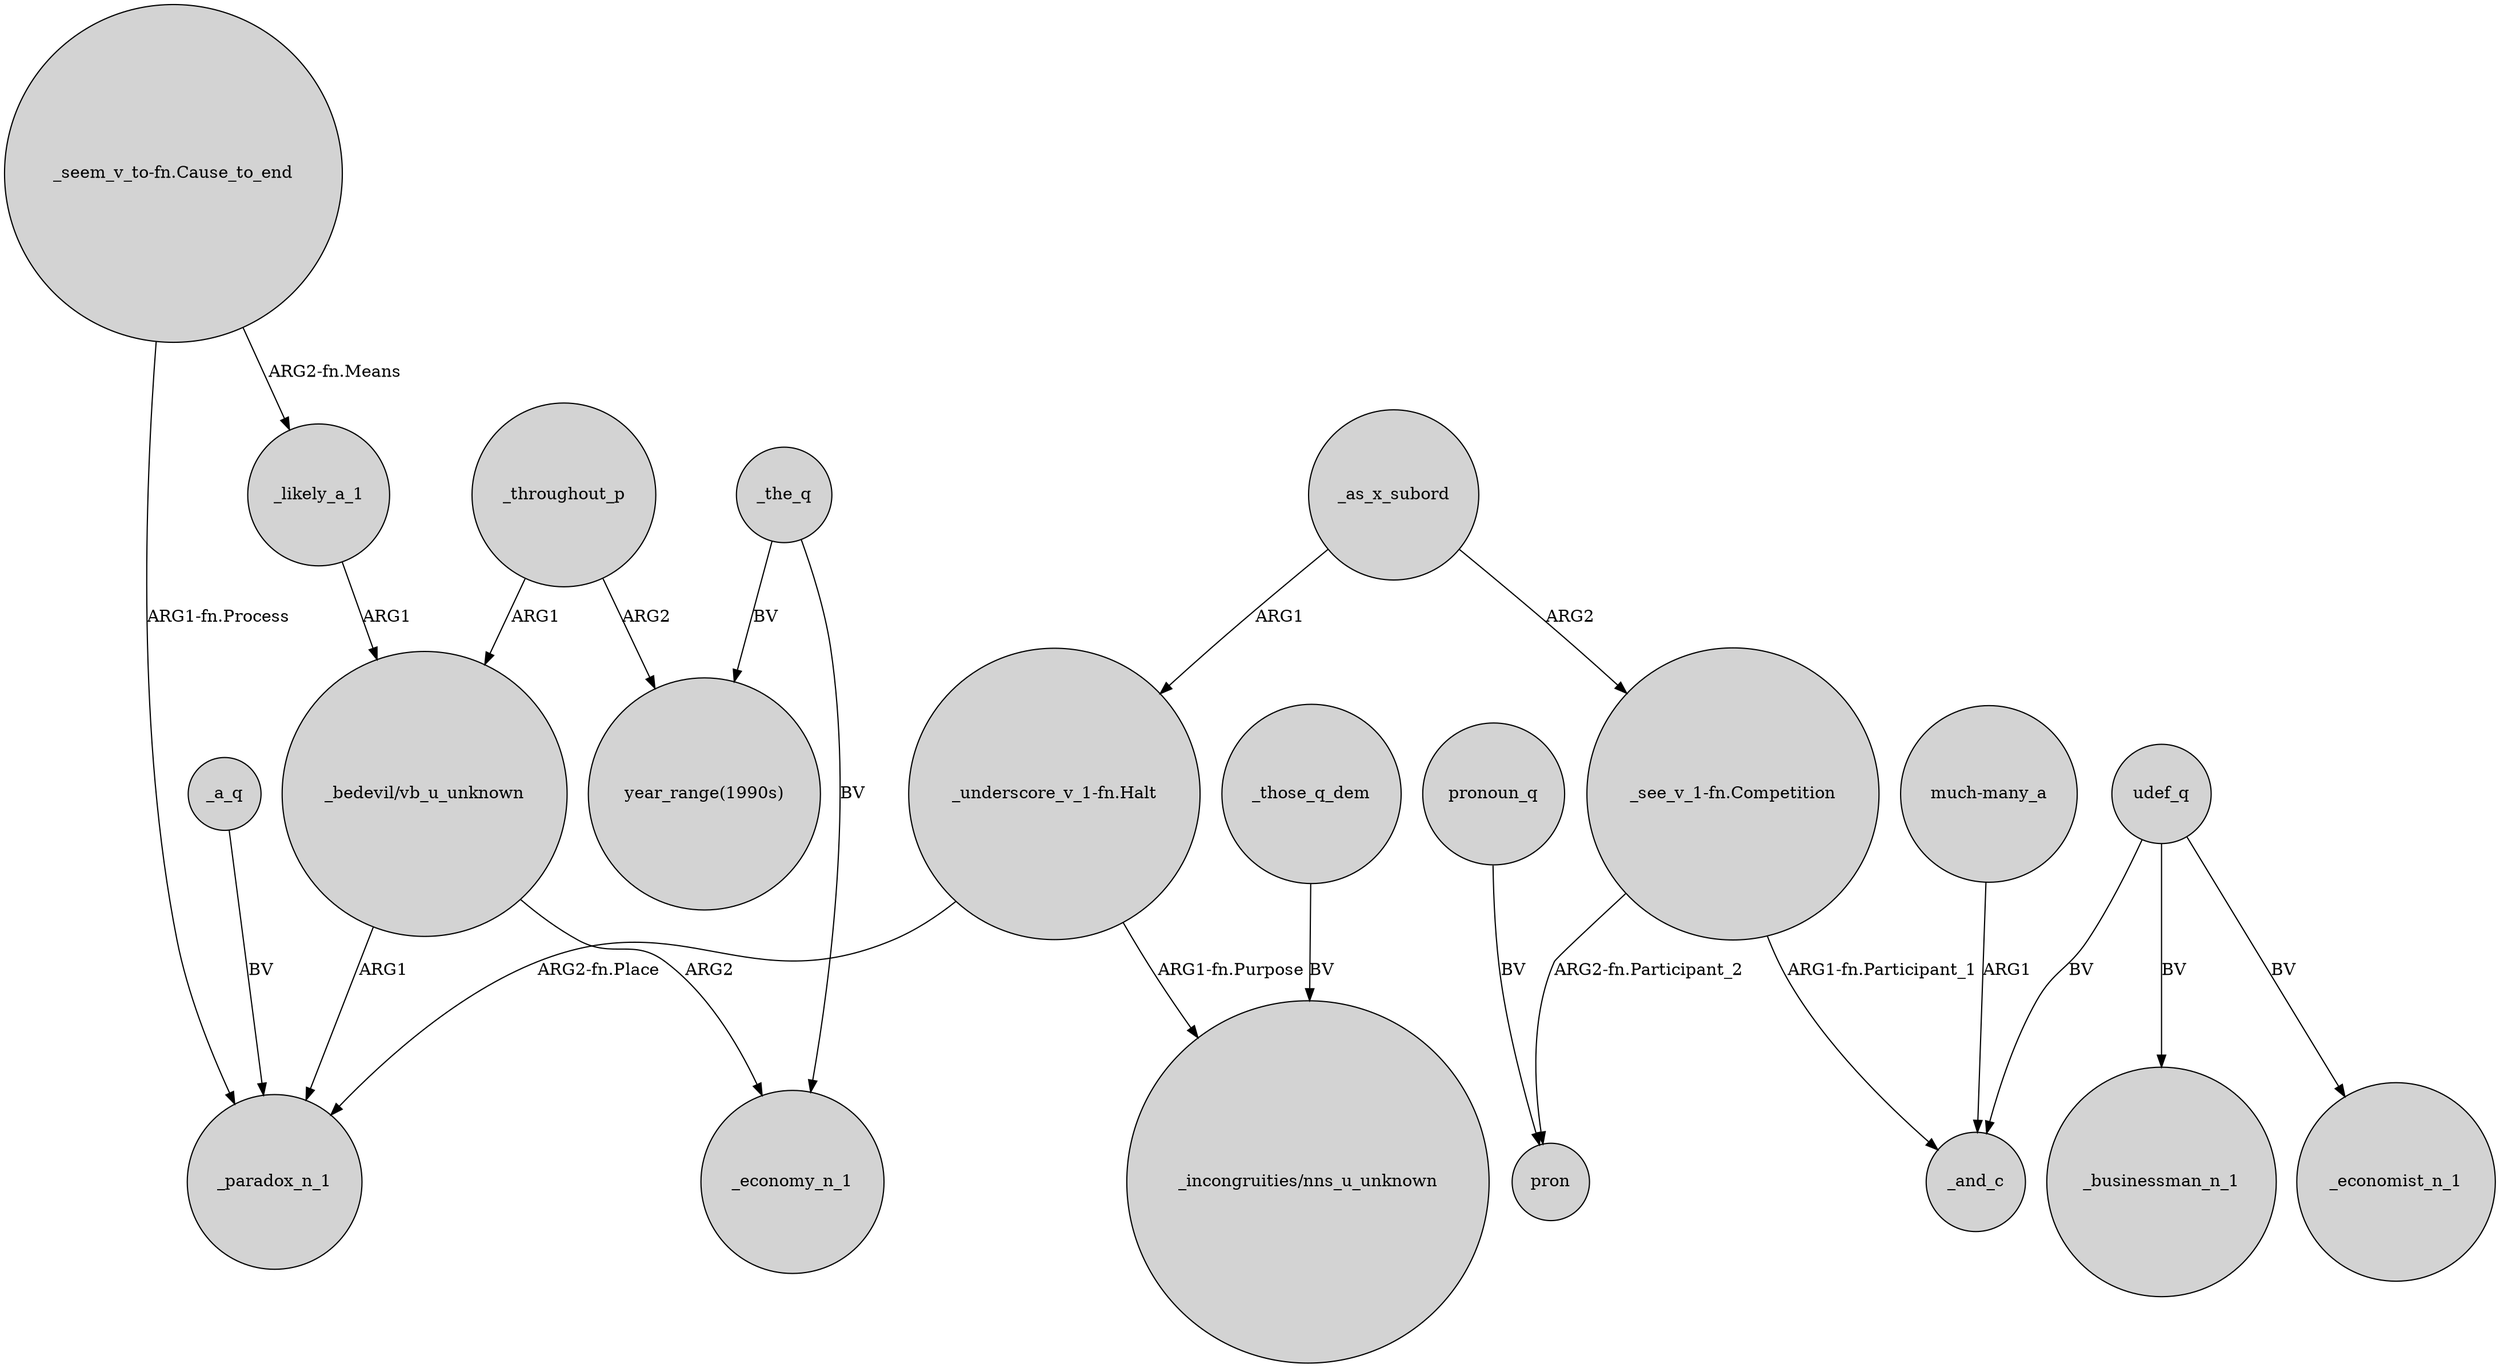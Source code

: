 digraph {
	node [shape=circle style=filled]
	_throughout_p -> "_bedevil/vb_u_unknown" [label=ARG1]
	"_seem_v_to-fn.Cause_to_end" -> _likely_a_1 [label="ARG2-fn.Means"]
	"much-many_a" -> _and_c [label=ARG1]
	_a_q -> _paradox_n_1 [label=BV]
	"_see_v_1-fn.Competition" -> pron [label="ARG2-fn.Participant_2"]
	_throughout_p -> "year_range(1990s)" [label=ARG2]
	_as_x_subord -> "_underscore_v_1-fn.Halt" [label=ARG1]
	"_underscore_v_1-fn.Halt" -> "_incongruities/nns_u_unknown" [label="ARG1-fn.Purpose"]
	_likely_a_1 -> "_bedevil/vb_u_unknown" [label=ARG1]
	udef_q -> _and_c [label=BV]
	"_seem_v_to-fn.Cause_to_end" -> _paradox_n_1 [label="ARG1-fn.Process"]
	pronoun_q -> pron [label=BV]
	_those_q_dem -> "_incongruities/nns_u_unknown" [label=BV]
	_the_q -> "year_range(1990s)" [label=BV]
	_as_x_subord -> "_see_v_1-fn.Competition" [label=ARG2]
	udef_q -> _businessman_n_1 [label=BV]
	"_bedevil/vb_u_unknown" -> _paradox_n_1 [label=ARG1]
	"_bedevil/vb_u_unknown" -> _economy_n_1 [label=ARG2]
	"_see_v_1-fn.Competition" -> _and_c [label="ARG1-fn.Participant_1"]
	"_underscore_v_1-fn.Halt" -> _paradox_n_1 [label="ARG2-fn.Place"]
	udef_q -> _economist_n_1 [label=BV]
	_the_q -> _economy_n_1 [label=BV]
}
